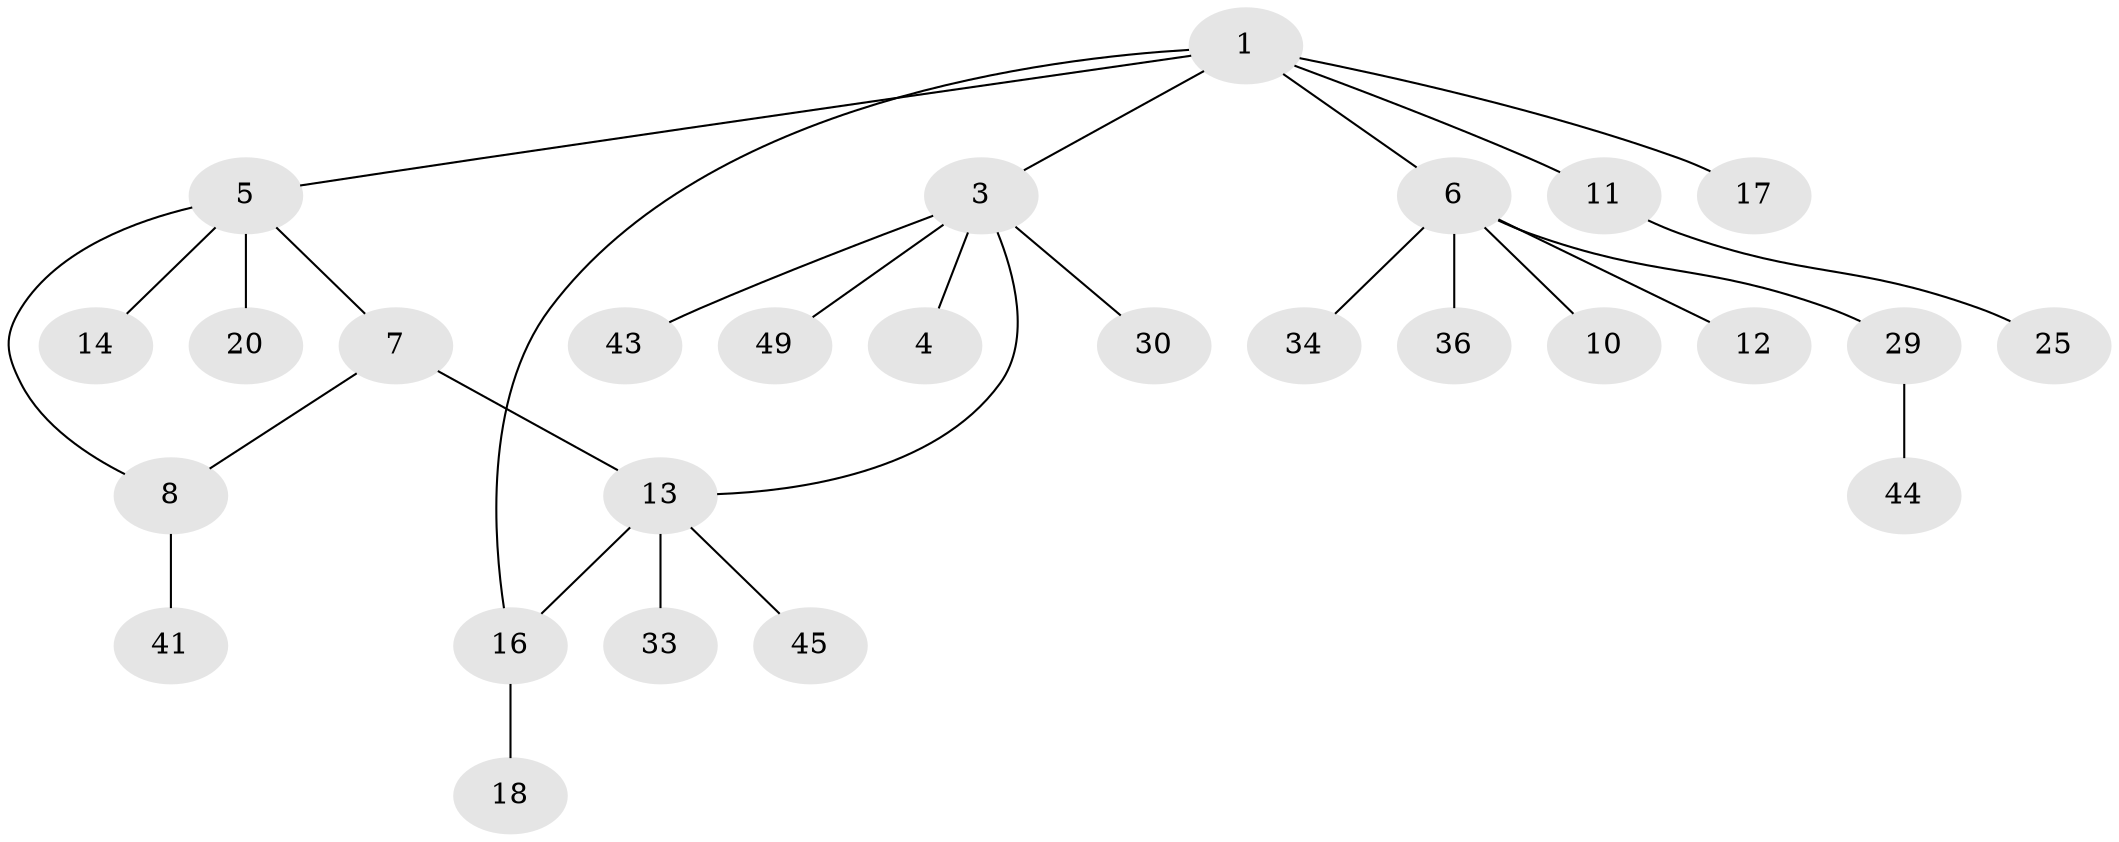 // original degree distribution, {3: 0.05555555555555555, 5: 0.07407407407407407, 6: 0.07407407407407407, 2: 0.12962962962962962, 4: 0.05555555555555555, 1: 0.6111111111111112}
// Generated by graph-tools (version 1.1) at 2025/14/03/09/25 04:14:30]
// undirected, 27 vertices, 29 edges
graph export_dot {
graph [start="1"]
  node [color=gray90,style=filled];
  1 [super="+2"];
  3 [super="+15"];
  4 [super="+42"];
  5 [super="+23"];
  6;
  7 [super="+19"];
  8 [super="+9+27"];
  10 [super="+32+38"];
  11 [super="+26+52+28"];
  12;
  13 [super="+46+40+31+24"];
  14;
  16 [super="+22"];
  17;
  18;
  20 [super="+21"];
  25;
  29;
  30;
  33;
  34;
  36;
  41;
  43;
  44;
  45 [super="+48+54"];
  49;
  1 -- 6;
  1 -- 11;
  1 -- 16;
  1 -- 17;
  1 -- 3;
  1 -- 5;
  3 -- 4;
  3 -- 30;
  3 -- 49;
  3 -- 43;
  3 -- 13;
  5 -- 7;
  5 -- 14;
  5 -- 20;
  5 -- 8;
  6 -- 10;
  6 -- 12;
  6 -- 29;
  6 -- 34;
  6 -- 36;
  7 -- 8;
  7 -- 13;
  8 -- 41;
  11 -- 25;
  13 -- 16;
  13 -- 45;
  13 -- 33;
  16 -- 18;
  29 -- 44;
}
